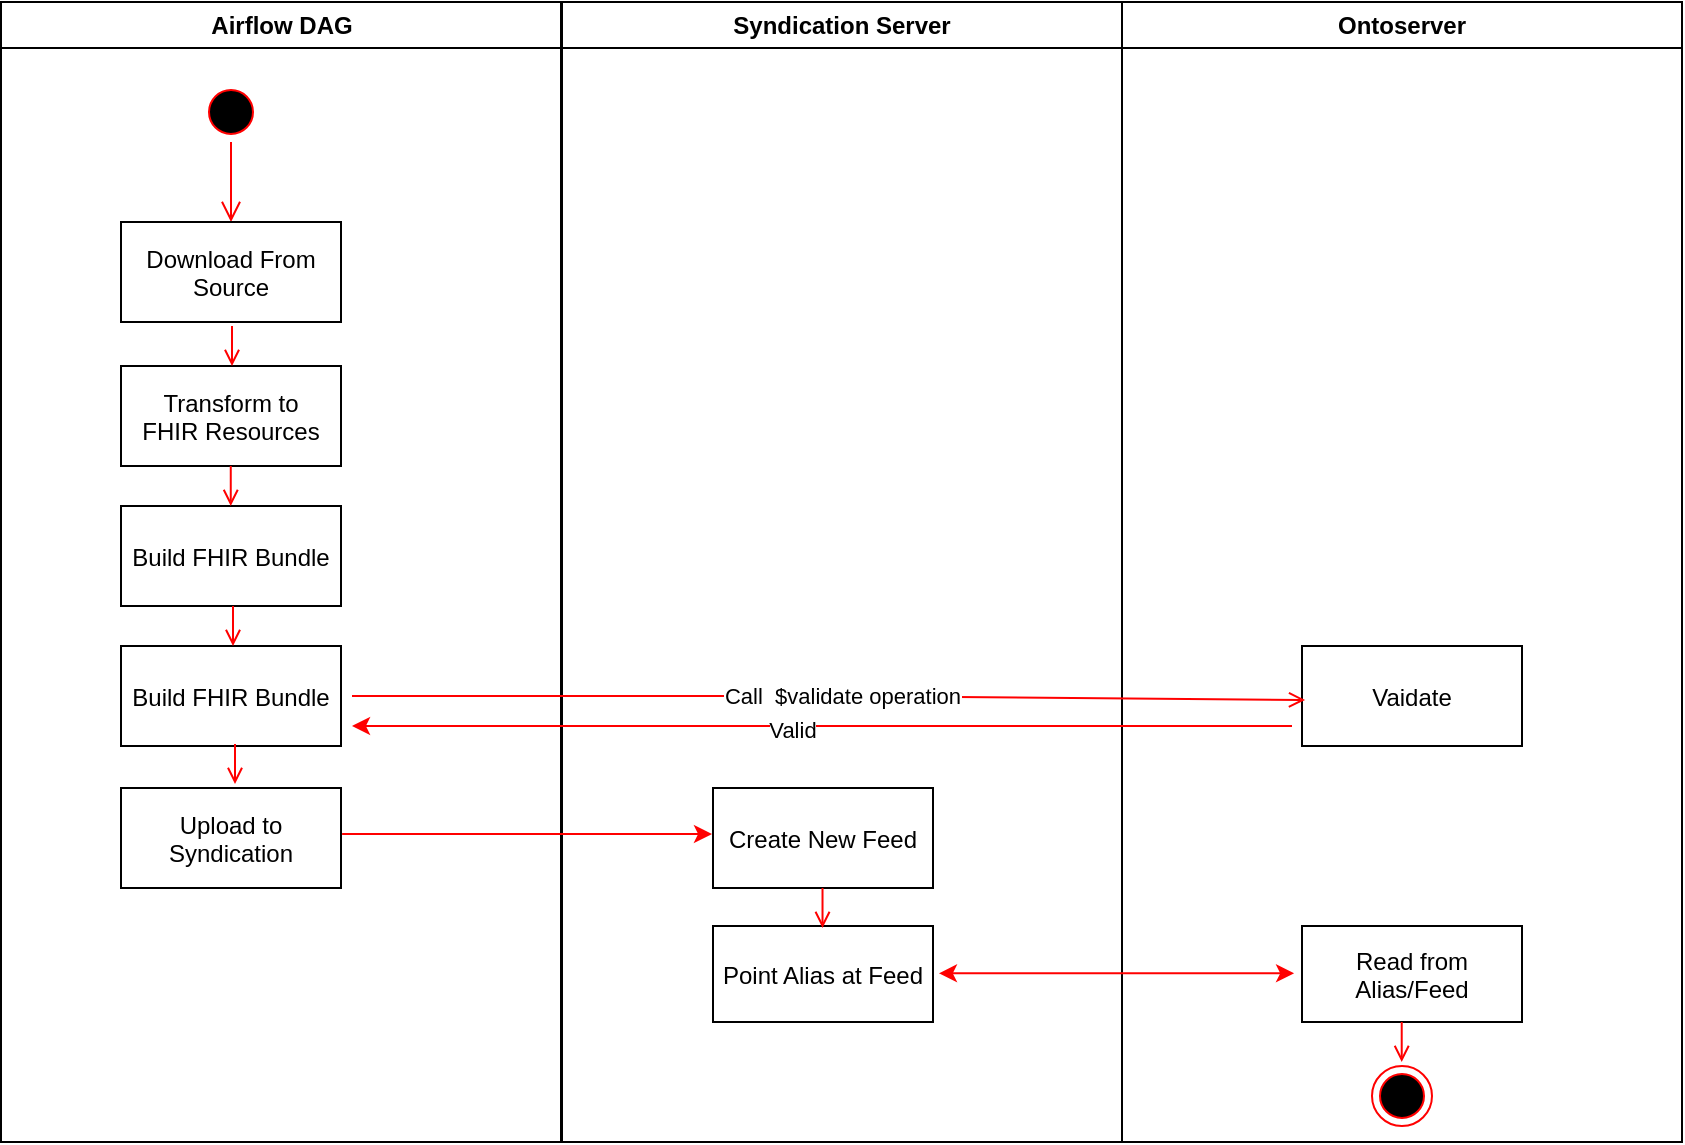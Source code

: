 <mxfile version="20.8.20" type="github">
  <diagram name="Page-1" id="e7e014a7-5840-1c2e-5031-d8a46d1fe8dd">
    <mxGraphModel dx="1689" dy="963" grid="1" gridSize="10" guides="1" tooltips="1" connect="1" arrows="1" fold="1" page="1" pageScale="1" pageWidth="1169" pageHeight="826" background="none" math="0" shadow="0">
      <root>
        <mxCell id="0" />
        <mxCell id="1" parent="0" />
        <mxCell id="2" value="Airflow DAG" style="swimlane;whiteSpace=wrap" parent="1" vertex="1">
          <mxGeometry x="164.5" y="128" width="280" height="570" as="geometry" />
        </mxCell>
        <mxCell id="5" value="" style="ellipse;shape=startState;fillColor=#000000;strokeColor=#ff0000;" parent="2" vertex="1">
          <mxGeometry x="100" y="40" width="30" height="30" as="geometry" />
        </mxCell>
        <mxCell id="6" value="" style="edgeStyle=elbowEdgeStyle;elbow=horizontal;verticalAlign=bottom;endArrow=open;endSize=8;strokeColor=#FF0000;endFill=1;rounded=0" parent="2" source="5" target="7" edge="1">
          <mxGeometry x="100" y="40" as="geometry">
            <mxPoint x="115" y="110" as="targetPoint" />
          </mxGeometry>
        </mxCell>
        <mxCell id="7" value="Download From &#xa;Source" style="" parent="2" vertex="1">
          <mxGeometry x="60" y="110" width="110" height="50" as="geometry" />
        </mxCell>
        <mxCell id="8" value="Transform to &#xa;FHIR Resources" style="" parent="2" vertex="1">
          <mxGeometry x="60" y="182" width="110" height="50" as="geometry" />
        </mxCell>
        <mxCell id="9" value="" style="endArrow=open;strokeColor=#FF0000;endFill=1;rounded=0" parent="2" edge="1">
          <mxGeometry relative="1" as="geometry">
            <mxPoint x="115.5" y="162" as="sourcePoint" />
            <mxPoint x="115.5" y="182" as="targetPoint" />
          </mxGeometry>
        </mxCell>
        <mxCell id="10" value="Build FHIR Bundle" style="" parent="2" vertex="1">
          <mxGeometry x="60" y="252" width="110" height="50" as="geometry" />
        </mxCell>
        <mxCell id="eZQgq3BQvjqBqlgC4xst-42" value="Build FHIR Bundle" style="" vertex="1" parent="2">
          <mxGeometry x="60" y="322" width="110" height="50" as="geometry" />
        </mxCell>
        <mxCell id="eZQgq3BQvjqBqlgC4xst-44" value="Upload to &#xa;Syndication" style="" vertex="1" parent="2">
          <mxGeometry x="60" y="393" width="110" height="50" as="geometry" />
        </mxCell>
        <mxCell id="eZQgq3BQvjqBqlgC4xst-58" value="" style="endArrow=open;strokeColor=#FF0000;endFill=1;rounded=0" edge="1" parent="2">
          <mxGeometry relative="1" as="geometry">
            <mxPoint x="114.88" y="232" as="sourcePoint" />
            <mxPoint x="114.88" y="252" as="targetPoint" />
          </mxGeometry>
        </mxCell>
        <mxCell id="3" value="Syndication Server" style="swimlane;whiteSpace=wrap" parent="1" vertex="1">
          <mxGeometry x="445" y="128" width="280" height="570" as="geometry" />
        </mxCell>
        <mxCell id="eZQgq3BQvjqBqlgC4xst-52" value="Create New Feed" style="" vertex="1" parent="3">
          <mxGeometry x="75.5" y="393" width="110" height="50" as="geometry" />
        </mxCell>
        <mxCell id="eZQgq3BQvjqBqlgC4xst-53" value="Point Alias at Feed" style="" vertex="1" parent="3">
          <mxGeometry x="75.5" y="462" width="110" height="48" as="geometry" />
        </mxCell>
        <mxCell id="eZQgq3BQvjqBqlgC4xst-55" value="" style="endArrow=open;strokeColor=#FF0000;endFill=1;rounded=0" edge="1" parent="3">
          <mxGeometry relative="1" as="geometry">
            <mxPoint x="130.26" y="443" as="sourcePoint" />
            <mxPoint x="130.26" y="463" as="targetPoint" />
          </mxGeometry>
        </mxCell>
        <mxCell id="4" value="Ontoserver" style="swimlane;whiteSpace=wrap" parent="1" vertex="1">
          <mxGeometry x="725" y="128" width="280" height="570" as="geometry" />
        </mxCell>
        <mxCell id="eZQgq3BQvjqBqlgC4xst-43" value="Vaidate" style="" vertex="1" parent="4">
          <mxGeometry x="90" y="322" width="110" height="50" as="geometry" />
        </mxCell>
        <mxCell id="eZQgq3BQvjqBqlgC4xst-47" value="" style="ellipse;shape=endState;fillColor=#000000;strokeColor=#ff0000" vertex="1" parent="4">
          <mxGeometry x="125" y="532" width="30" height="30" as="geometry" />
        </mxCell>
        <mxCell id="eZQgq3BQvjqBqlgC4xst-59" value="Read from &#xa;Alias/Feed" style="" vertex="1" parent="4">
          <mxGeometry x="90" y="462" width="110" height="48" as="geometry" />
        </mxCell>
        <mxCell id="eZQgq3BQvjqBqlgC4xst-63" value="" style="endArrow=open;strokeColor=#FF0000;endFill=1;rounded=0" edge="1" parent="4">
          <mxGeometry relative="1" as="geometry">
            <mxPoint x="139.86" y="510" as="sourcePoint" />
            <mxPoint x="139.86" y="530" as="targetPoint" />
          </mxGeometry>
        </mxCell>
        <mxCell id="20" value="" style="endArrow=open;strokeColor=#FF0000;endFill=1;rounded=0;entryX=0.014;entryY=0.54;entryDx=0;entryDy=0;entryPerimeter=0;" parent="1" target="eZQgq3BQvjqBqlgC4xst-43" edge="1">
          <mxGeometry relative="1" as="geometry">
            <mxPoint x="340" y="475" as="sourcePoint" />
            <mxPoint x="810" y="475" as="targetPoint" />
            <Array as="points">
              <mxPoint x="390" y="475" />
              <mxPoint x="580" y="475" />
            </Array>
          </mxGeometry>
        </mxCell>
        <mxCell id="eZQgq3BQvjqBqlgC4xst-41" value="Call&amp;nbsp; $validate operation" style="edgeLabel;html=1;align=center;verticalAlign=middle;resizable=0;points=[];" vertex="1" connectable="0" parent="20">
          <mxGeometry x="-0.502" y="-1" relative="1" as="geometry">
            <mxPoint x="126" y="-1" as="offset" />
          </mxGeometry>
        </mxCell>
        <mxCell id="eZQgq3BQvjqBqlgC4xst-45" value="" style="endArrow=classic;html=1;rounded=0;entryX=1.05;entryY=0.8;entryDx=0;entryDy=0;entryPerimeter=0;strokeColor=#FF0000;" edge="1" parent="1" target="eZQgq3BQvjqBqlgC4xst-42">
          <mxGeometry width="50" height="50" relative="1" as="geometry">
            <mxPoint x="810" y="490" as="sourcePoint" />
            <mxPoint x="610" y="540" as="targetPoint" />
          </mxGeometry>
        </mxCell>
        <mxCell id="eZQgq3BQvjqBqlgC4xst-46" value="Valid" style="edgeLabel;html=1;align=center;verticalAlign=middle;resizable=0;points=[];" vertex="1" connectable="0" parent="eZQgq3BQvjqBqlgC4xst-45">
          <mxGeometry x="0.064" y="2" relative="1" as="geometry">
            <mxPoint as="offset" />
          </mxGeometry>
        </mxCell>
        <mxCell id="eZQgq3BQvjqBqlgC4xst-50" value="" style="endArrow=open;strokeColor=#FF0000;endFill=1;rounded=0" edge="1" parent="1">
          <mxGeometry relative="1" as="geometry">
            <mxPoint x="280.5" y="430" as="sourcePoint" />
            <mxPoint x="280.5" y="450" as="targetPoint" />
          </mxGeometry>
        </mxCell>
        <mxCell id="eZQgq3BQvjqBqlgC4xst-51" value="" style="endArrow=open;strokeColor=#FF0000;endFill=1;rounded=0" edge="1" parent="1">
          <mxGeometry relative="1" as="geometry">
            <mxPoint x="281.5" y="499" as="sourcePoint" />
            <mxPoint x="281.5" y="519" as="targetPoint" />
          </mxGeometry>
        </mxCell>
        <mxCell id="eZQgq3BQvjqBqlgC4xst-54" value="" style="endArrow=classic;html=1;rounded=0;strokeColor=#FF0000;exitX=1.005;exitY=0.46;exitDx=0;exitDy=0;exitPerimeter=0;" edge="1" parent="1" source="eZQgq3BQvjqBqlgC4xst-44">
          <mxGeometry width="50" height="50" relative="1" as="geometry">
            <mxPoint x="560" y="590" as="sourcePoint" />
            <mxPoint x="520" y="544" as="targetPoint" />
          </mxGeometry>
        </mxCell>
        <mxCell id="eZQgq3BQvjqBqlgC4xst-60" value="" style="endArrow=classic;startArrow=classic;html=1;rounded=0;strokeColor=#FF0000;entryX=-0.036;entryY=0.493;entryDx=0;entryDy=0;entryPerimeter=0;exitX=1.027;exitY=0.493;exitDx=0;exitDy=0;exitPerimeter=0;" edge="1" parent="1" source="eZQgq3BQvjqBqlgC4xst-53" target="eZQgq3BQvjqBqlgC4xst-59">
          <mxGeometry width="50" height="50" relative="1" as="geometry">
            <mxPoint x="510" y="480" as="sourcePoint" />
            <mxPoint x="560" y="430" as="targetPoint" />
          </mxGeometry>
        </mxCell>
      </root>
    </mxGraphModel>
  </diagram>
</mxfile>
